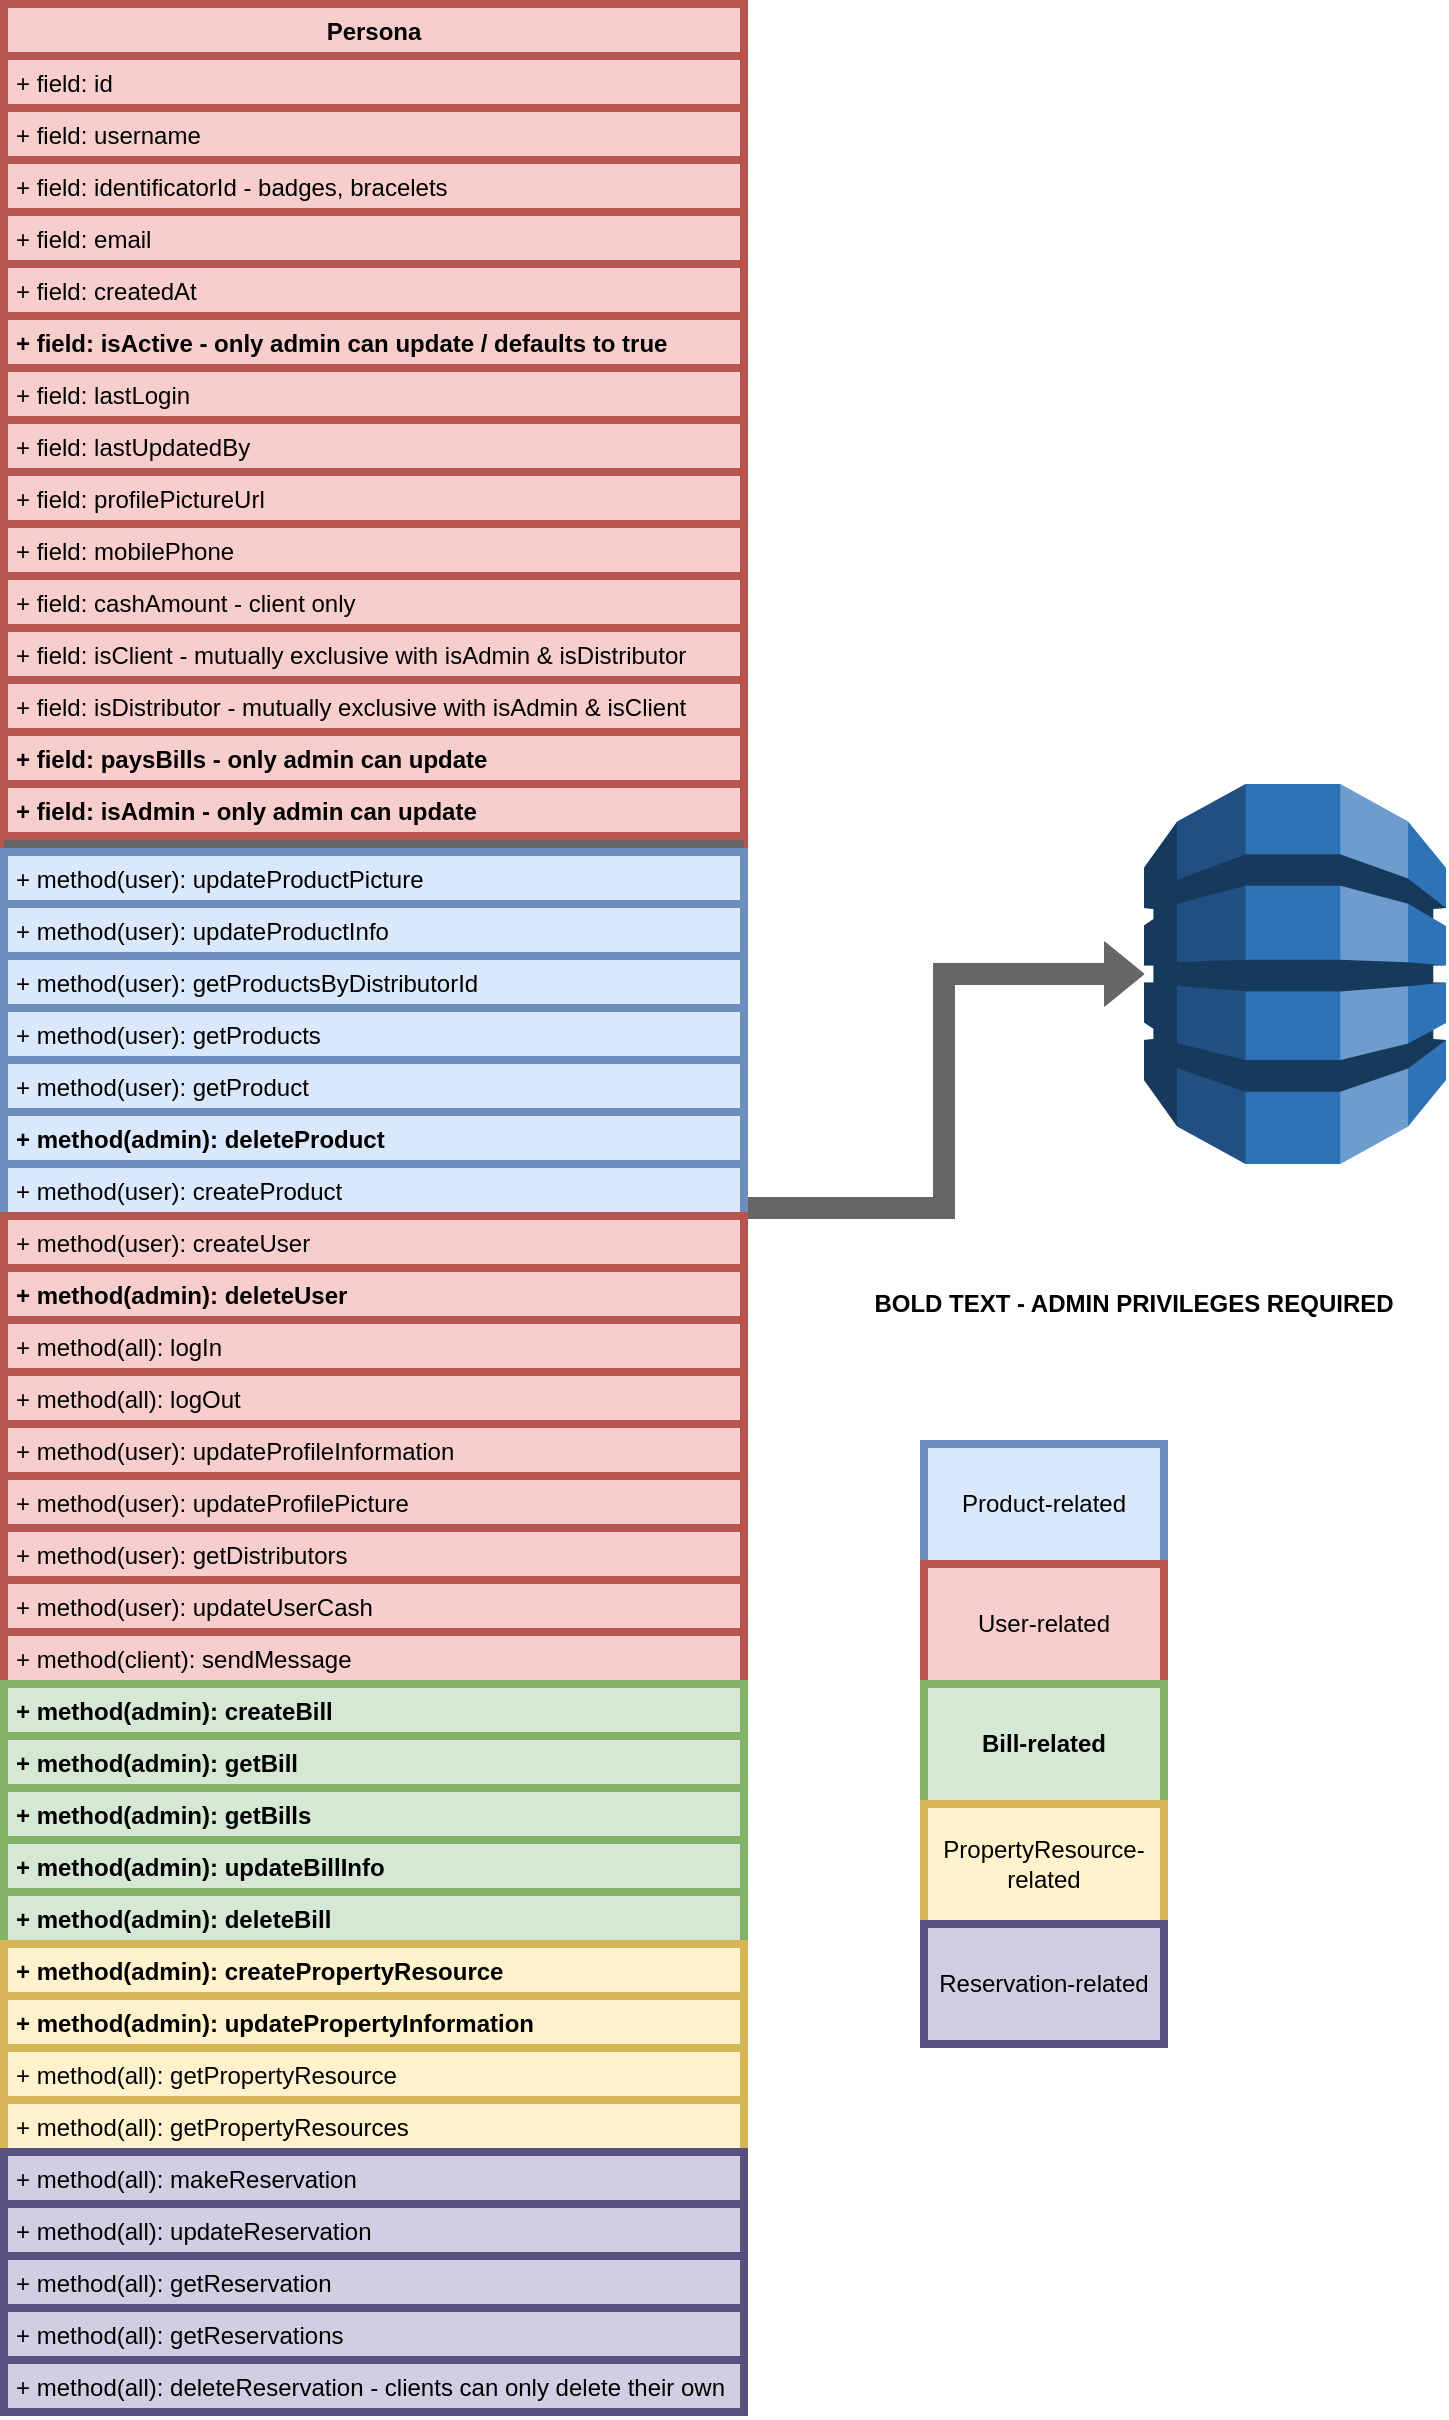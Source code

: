 <mxfile version="13.7.9" type="device"><diagram id="GdRzDKzM2Cp7RSMoQxHo" name="Page-1"><mxGraphModel dx="1673" dy="1001" grid="1" gridSize="10" guides="1" tooltips="1" connect="1" arrows="1" fold="1" page="1" pageScale="1" pageWidth="850" pageHeight="1100" math="0" shadow="0"><root><mxCell id="0"/><mxCell id="1" parent="0"/><mxCell id="MwROOsIRcKPEnbmOrPUJ-1" value="" style="outlineConnect=0;dashed=0;verticalLabelPosition=bottom;verticalAlign=top;align=center;html=1;shape=mxgraph.aws3.dynamo_db;fillColor=#2E73B8;gradientColor=none;fontStyle=0" vertex="1" parent="1"><mxGeometry x="580" y="430" width="151" height="190" as="geometry"/></mxCell><mxCell id="MwROOsIRcKPEnbmOrPUJ-128" style="edgeStyle=orthogonalEdgeStyle;rounded=0;orthogonalLoop=1;jettySize=auto;html=1;entryX=0;entryY=0.5;entryDx=0;entryDy=0;entryPerimeter=0;shape=flexArrow;strokeColor=#666666;fillColor=#666666;fontStyle=0" edge="1" parent="1" source="MwROOsIRcKPEnbmOrPUJ-102" target="MwROOsIRcKPEnbmOrPUJ-1"><mxGeometry relative="1" as="geometry"/></mxCell><mxCell id="MwROOsIRcKPEnbmOrPUJ-151" value="Product-related" style="rounded=0;whiteSpace=wrap;html=1;shadow=0;labelBackgroundColor=none;strokeColor=#6c8ebf;strokeWidth=4;fillColor=#dae8fc;align=center;fontStyle=0" vertex="1" parent="1"><mxGeometry x="470" y="760" width="120" height="60" as="geometry"/></mxCell><mxCell id="MwROOsIRcKPEnbmOrPUJ-153" value="User-related" style="rounded=0;whiteSpace=wrap;html=1;shadow=0;labelBackgroundColor=none;strokeColor=#b85450;strokeWidth=4;fillColor=#f8cecc;align=center;fontStyle=0" vertex="1" parent="1"><mxGeometry x="470" y="820" width="120" height="60" as="geometry"/></mxCell><mxCell id="MwROOsIRcKPEnbmOrPUJ-154" value="Bill-related" style="rounded=0;whiteSpace=wrap;html=1;shadow=0;labelBackgroundColor=none;strokeColor=#82b366;strokeWidth=4;fillColor=#d5e8d4;align=center;fontStyle=1" vertex="1" parent="1"><mxGeometry x="470" y="880" width="120" height="60" as="geometry"/></mxCell><mxCell id="MwROOsIRcKPEnbmOrPUJ-155" value="BOLD TEXT - ADMIN PRIVILEGES REQUIRED" style="text;html=1;strokeColor=none;fillColor=none;align=center;verticalAlign=middle;whiteSpace=wrap;rounded=0;shadow=0;labelBackgroundColor=none;fontStyle=1" vertex="1" parent="1"><mxGeometry x="420" y="680" width="310" height="20" as="geometry"/></mxCell><mxCell id="MwROOsIRcKPEnbmOrPUJ-102" value="Persona" style="swimlane;fontStyle=1;align=center;verticalAlign=top;childLayout=stackLayout;horizontal=1;startSize=26;horizontalStack=0;resizeParent=1;resizeParentMax=0;resizeLast=0;collapsible=1;marginBottom=0;shadow=0;fillColor=#f8cecc;strokeColor=#b85450;strokeWidth=4;labelBackgroundColor=none;" vertex="1" parent="1"><mxGeometry x="10" y="40" width="370" height="1204" as="geometry"><mxRectangle x="20" y="220" width="100" height="26" as="alternateBounds"/></mxGeometry></mxCell><mxCell id="MwROOsIRcKPEnbmOrPUJ-119" value="+ field: id" style="text;align=left;verticalAlign=top;spacingLeft=4;spacingRight=4;overflow=hidden;rotatable=0;points=[[0,0.5],[1,0.5]];portConstraint=eastwest;fillColor=#f8cecc;strokeColor=#b85450;strokeWidth=4;fontStyle=0;labelBackgroundColor=none;" vertex="1" parent="MwROOsIRcKPEnbmOrPUJ-102"><mxGeometry y="26" width="370" height="26" as="geometry"/></mxCell><mxCell id="MwROOsIRcKPEnbmOrPUJ-103" value="+ field: username" style="text;align=left;verticalAlign=top;spacingLeft=4;spacingRight=4;overflow=hidden;rotatable=0;points=[[0,0.5],[1,0.5]];portConstraint=eastwest;fillColor=#f8cecc;strokeColor=#b85450;strokeWidth=4;fontStyle=0;labelBackgroundColor=none;" vertex="1" parent="MwROOsIRcKPEnbmOrPUJ-102"><mxGeometry y="52" width="370" height="26" as="geometry"/></mxCell><mxCell id="MwROOsIRcKPEnbmOrPUJ-144" value="+ field: identificatorId - badges, bracelets" style="text;align=left;verticalAlign=top;spacingLeft=4;spacingRight=4;overflow=hidden;rotatable=0;points=[[0,0.5],[1,0.5]];portConstraint=eastwest;fillColor=#f8cecc;strokeColor=#b85450;strokeWidth=4;fontStyle=0;labelBackgroundColor=none;" vertex="1" parent="MwROOsIRcKPEnbmOrPUJ-102"><mxGeometry y="78" width="370" height="26" as="geometry"/></mxCell><mxCell id="MwROOsIRcKPEnbmOrPUJ-114" value="+ field: email" style="text;align=left;verticalAlign=top;spacingLeft=4;spacingRight=4;overflow=hidden;rotatable=0;points=[[0,0.5],[1,0.5]];portConstraint=eastwest;fillColor=#f8cecc;strokeColor=#b85450;strokeWidth=4;fontStyle=0;labelBackgroundColor=none;" vertex="1" parent="MwROOsIRcKPEnbmOrPUJ-102"><mxGeometry y="104" width="370" height="26" as="geometry"/></mxCell><mxCell id="MwROOsIRcKPEnbmOrPUJ-115" value="+ field: createdAt" style="text;align=left;verticalAlign=top;spacingLeft=4;spacingRight=4;overflow=hidden;rotatable=0;points=[[0,0.5],[1,0.5]];portConstraint=eastwest;fillColor=#f8cecc;strokeColor=#b85450;strokeWidth=4;fontStyle=0;labelBackgroundColor=none;" vertex="1" parent="MwROOsIRcKPEnbmOrPUJ-102"><mxGeometry y="130" width="370" height="26" as="geometry"/></mxCell><mxCell id="MwROOsIRcKPEnbmOrPUJ-117" value="+ field: isActive - only admin can update / defaults to true" style="text;align=left;verticalAlign=top;spacingLeft=4;spacingRight=4;overflow=hidden;rotatable=0;points=[[0,0.5],[1,0.5]];portConstraint=eastwest;fillColor=#f8cecc;strokeColor=#b85450;strokeWidth=4;fontStyle=1;labelBackgroundColor=none;" vertex="1" parent="MwROOsIRcKPEnbmOrPUJ-102"><mxGeometry y="156" width="370" height="26" as="geometry"/></mxCell><mxCell id="MwROOsIRcKPEnbmOrPUJ-118" value="+ field: lastLogin" style="text;align=left;verticalAlign=top;spacingLeft=4;spacingRight=4;overflow=hidden;rotatable=0;points=[[0,0.5],[1,0.5]];portConstraint=eastwest;fillColor=#f8cecc;strokeColor=#b85450;strokeWidth=4;fontStyle=0;labelBackgroundColor=none;" vertex="1" parent="MwROOsIRcKPEnbmOrPUJ-102"><mxGeometry y="182" width="370" height="26" as="geometry"/></mxCell><mxCell id="MwROOsIRcKPEnbmOrPUJ-167" value="+ field: lastUpdatedBy" style="text;align=left;verticalAlign=top;spacingLeft=4;spacingRight=4;overflow=hidden;rotatable=0;points=[[0,0.5],[1,0.5]];portConstraint=eastwest;fillColor=#f8cecc;strokeColor=#b85450;strokeWidth=4;fontStyle=0;labelBackgroundColor=none;" vertex="1" parent="MwROOsIRcKPEnbmOrPUJ-102"><mxGeometry y="208" width="370" height="26" as="geometry"/></mxCell><mxCell id="MwROOsIRcKPEnbmOrPUJ-120" value="+ field: profilePictureUrl" style="text;align=left;verticalAlign=top;spacingLeft=4;spacingRight=4;overflow=hidden;rotatable=0;points=[[0,0.5],[1,0.5]];portConstraint=eastwest;fillColor=#f8cecc;strokeColor=#b85450;strokeWidth=4;fontStyle=0;labelBackgroundColor=none;" vertex="1" parent="MwROOsIRcKPEnbmOrPUJ-102"><mxGeometry y="234" width="370" height="26" as="geometry"/></mxCell><mxCell id="MwROOsIRcKPEnbmOrPUJ-121" value="+ field: mobilePhone" style="text;align=left;verticalAlign=top;spacingLeft=4;spacingRight=4;overflow=hidden;rotatable=0;points=[[0,0.5],[1,0.5]];portConstraint=eastwest;fillColor=#f8cecc;strokeColor=#b85450;strokeWidth=4;fontStyle=0;labelBackgroundColor=none;" vertex="1" parent="MwROOsIRcKPEnbmOrPUJ-102"><mxGeometry y="260" width="370" height="26" as="geometry"/></mxCell><mxCell id="MwROOsIRcKPEnbmOrPUJ-142" value="+ field: cashAmount - client only" style="text;align=left;verticalAlign=top;spacingLeft=4;spacingRight=4;overflow=hidden;rotatable=0;points=[[0,0.5],[1,0.5]];portConstraint=eastwest;fillColor=#f8cecc;strokeColor=#b85450;strokeWidth=4;fontStyle=0;labelBackgroundColor=none;" vertex="1" parent="MwROOsIRcKPEnbmOrPUJ-102"><mxGeometry y="286" width="370" height="26" as="geometry"/></mxCell><mxCell id="MwROOsIRcKPEnbmOrPUJ-129" value="+ field: isClient - mutually exclusive with isAdmin &amp; isDistributor" style="text;align=left;verticalAlign=top;spacingLeft=4;spacingRight=4;overflow=hidden;rotatable=0;points=[[0,0.5],[1,0.5]];portConstraint=eastwest;fillColor=#f8cecc;strokeColor=#b85450;strokeWidth=4;fontStyle=0;labelBackgroundColor=none;" vertex="1" parent="MwROOsIRcKPEnbmOrPUJ-102"><mxGeometry y="312" width="370" height="26" as="geometry"/></mxCell><mxCell id="MwROOsIRcKPEnbmOrPUJ-127" value="+ field: isDistributor - mutually exclusive with isAdmin &amp; isClient" style="text;align=left;verticalAlign=top;spacingLeft=4;spacingRight=4;overflow=hidden;rotatable=0;points=[[0,0.5],[1,0.5]];portConstraint=eastwest;fillColor=#f8cecc;strokeColor=#b85450;strokeWidth=4;fontStyle=0;labelBackgroundColor=none;" vertex="1" parent="MwROOsIRcKPEnbmOrPUJ-102"><mxGeometry y="338" width="370" height="26" as="geometry"/></mxCell><mxCell id="MwROOsIRcKPEnbmOrPUJ-131" value="+ field: paysBills - only admin can update" style="text;align=left;verticalAlign=top;spacingLeft=4;spacingRight=4;overflow=hidden;rotatable=0;points=[[0,0.5],[1,0.5]];portConstraint=eastwest;fillColor=#f8cecc;strokeColor=#b85450;strokeWidth=4;fontStyle=1;labelBackgroundColor=none;" vertex="1" parent="MwROOsIRcKPEnbmOrPUJ-102"><mxGeometry y="364" width="370" height="26" as="geometry"/></mxCell><mxCell id="MwROOsIRcKPEnbmOrPUJ-125" value="+ field: isAdmin - only admin can update" style="text;align=left;verticalAlign=top;spacingLeft=4;spacingRight=4;overflow=hidden;rotatable=0;points=[[0,0.5],[1,0.5]];portConstraint=eastwest;fillColor=#f8cecc;strokeColor=#b85450;strokeWidth=4;fontStyle=1;labelBackgroundColor=none;" vertex="1" parent="MwROOsIRcKPEnbmOrPUJ-102"><mxGeometry y="390" width="370" height="26" as="geometry"/></mxCell><mxCell id="MwROOsIRcKPEnbmOrPUJ-104" value="" style="line;strokeWidth=4;align=left;verticalAlign=middle;spacingTop=-1;spacingLeft=3;spacingRight=3;rotatable=0;labelPosition=right;points=[];portConstraint=eastwest;fillColor=#f5f5f5;strokeColor=#666666;fontColor=#333333;fontStyle=0;labelBackgroundColor=#ffffff;" vertex="1" parent="MwROOsIRcKPEnbmOrPUJ-102"><mxGeometry y="416" width="370" height="8" as="geometry"/></mxCell><mxCell id="MwROOsIRcKPEnbmOrPUJ-139" value="+ method(user): updateProductPicture" style="text;align=left;verticalAlign=top;spacingLeft=4;spacingRight=4;overflow=hidden;rotatable=0;points=[[0,0.5],[1,0.5]];portConstraint=eastwest;fillColor=#dae8fc;strokeColor=#6c8ebf;strokeWidth=4;fontStyle=0;labelBackgroundColor=none;" vertex="1" parent="MwROOsIRcKPEnbmOrPUJ-102"><mxGeometry y="424" width="370" height="26" as="geometry"/></mxCell><mxCell id="MwROOsIRcKPEnbmOrPUJ-138" value="+ method(user): updateProductInfo" style="text;align=left;verticalAlign=top;spacingLeft=4;spacingRight=4;overflow=hidden;rotatable=0;points=[[0,0.5],[1,0.5]];portConstraint=eastwest;fillColor=#dae8fc;strokeColor=#6c8ebf;strokeWidth=4;fontStyle=0;labelBackgroundColor=none;" vertex="1" parent="MwROOsIRcKPEnbmOrPUJ-102"><mxGeometry y="450" width="370" height="26" as="geometry"/></mxCell><mxCell id="MwROOsIRcKPEnbmOrPUJ-137" value="+ method(user): getProductsByDistributorId" style="text;align=left;verticalAlign=top;spacingLeft=4;spacingRight=4;overflow=hidden;rotatable=0;points=[[0,0.5],[1,0.5]];portConstraint=eastwest;fillColor=#dae8fc;strokeColor=#6c8ebf;strokeWidth=4;fontStyle=0;labelBackgroundColor=none;" vertex="1" parent="MwROOsIRcKPEnbmOrPUJ-102"><mxGeometry y="476" width="370" height="26" as="geometry"/></mxCell><mxCell id="MwROOsIRcKPEnbmOrPUJ-136" value="+ method(user): getProducts" style="text;align=left;verticalAlign=top;spacingLeft=4;spacingRight=4;overflow=hidden;rotatable=0;points=[[0,0.5],[1,0.5]];portConstraint=eastwest;fillColor=#dae8fc;strokeColor=#6c8ebf;strokeWidth=4;fontStyle=0;labelBackgroundColor=none;" vertex="1" parent="MwROOsIRcKPEnbmOrPUJ-102"><mxGeometry y="502" width="370" height="26" as="geometry"/></mxCell><mxCell id="MwROOsIRcKPEnbmOrPUJ-135" value="+ method(user): getProduct" style="text;align=left;verticalAlign=top;spacingLeft=4;spacingRight=4;overflow=hidden;rotatable=0;points=[[0,0.5],[1,0.5]];portConstraint=eastwest;fillColor=#dae8fc;strokeColor=#6c8ebf;strokeWidth=4;fontStyle=0;labelBackgroundColor=none;" vertex="1" parent="MwROOsIRcKPEnbmOrPUJ-102"><mxGeometry y="528" width="370" height="26" as="geometry"/></mxCell><mxCell id="MwROOsIRcKPEnbmOrPUJ-134" value="+ method(admin): deleteProduct" style="text;align=left;verticalAlign=top;spacingLeft=4;spacingRight=4;overflow=hidden;rotatable=0;points=[[0,0.5],[1,0.5]];portConstraint=eastwest;fillColor=#dae8fc;strokeColor=#6c8ebf;strokeWidth=4;fontStyle=1;labelBackgroundColor=none;" vertex="1" parent="MwROOsIRcKPEnbmOrPUJ-102"><mxGeometry y="554" width="370" height="26" as="geometry"/></mxCell><mxCell id="MwROOsIRcKPEnbmOrPUJ-133" value="+ method(user): createProduct " style="text;align=left;verticalAlign=top;spacingLeft=4;spacingRight=4;overflow=hidden;rotatable=0;points=[[0,0.5],[1,0.5]];portConstraint=eastwest;fillColor=#dae8fc;strokeColor=#6c8ebf;strokeWidth=4;fontStyle=0;labelBackgroundColor=none;" vertex="1" parent="MwROOsIRcKPEnbmOrPUJ-102"><mxGeometry y="580" width="370" height="26" as="geometry"/></mxCell><mxCell id="MwROOsIRcKPEnbmOrPUJ-130" value="+ method(user): createUser" style="text;align=left;verticalAlign=top;spacingLeft=4;spacingRight=4;overflow=hidden;rotatable=0;points=[[0,0.5],[1,0.5]];portConstraint=eastwest;fillColor=#f8cecc;strokeColor=#b85450;strokeWidth=4;fontStyle=0;labelBackgroundColor=none;" vertex="1" parent="MwROOsIRcKPEnbmOrPUJ-102"><mxGeometry y="606" width="370" height="26" as="geometry"/></mxCell><mxCell id="MwROOsIRcKPEnbmOrPUJ-150" value="+ method(admin): deleteUser" style="text;align=left;verticalAlign=top;spacingLeft=4;spacingRight=4;overflow=hidden;rotatable=0;points=[[0,0.5],[1,0.5]];portConstraint=eastwest;fillColor=#f8cecc;strokeColor=#b85450;strokeWidth=4;fontStyle=1;labelBackgroundColor=none;" vertex="1" parent="MwROOsIRcKPEnbmOrPUJ-102"><mxGeometry y="632" width="370" height="26" as="geometry"/></mxCell><mxCell id="MwROOsIRcKPEnbmOrPUJ-105" value="+ method(all): logIn" style="text;align=left;verticalAlign=top;spacingLeft=4;spacingRight=4;overflow=hidden;rotatable=0;points=[[0,0.5],[1,0.5]];portConstraint=eastwest;fillColor=#f8cecc;strokeColor=#b85450;strokeWidth=4;fontStyle=0;labelBackgroundColor=none;" vertex="1" parent="MwROOsIRcKPEnbmOrPUJ-102"><mxGeometry y="658" width="370" height="26" as="geometry"/></mxCell><mxCell id="MwROOsIRcKPEnbmOrPUJ-106" value="+ method(all): logOut" style="text;align=left;verticalAlign=top;spacingLeft=4;spacingRight=4;overflow=hidden;rotatable=0;points=[[0,0.5],[1,0.5]];portConstraint=eastwest;fillColor=#f8cecc;strokeColor=#b85450;strokeWidth=4;fontStyle=0;labelBackgroundColor=none;" vertex="1" parent="MwROOsIRcKPEnbmOrPUJ-102"><mxGeometry y="684" width="370" height="26" as="geometry"/></mxCell><mxCell id="MwROOsIRcKPEnbmOrPUJ-122" value="+ method(user): updateProfileInformation" style="text;align=left;verticalAlign=top;spacingLeft=4;spacingRight=4;overflow=hidden;rotatable=0;points=[[0,0.5],[1,0.5]];portConstraint=eastwest;fillColor=#f8cecc;strokeColor=#b85450;strokeWidth=4;fontStyle=0;labelBackgroundColor=none;" vertex="1" parent="MwROOsIRcKPEnbmOrPUJ-102"><mxGeometry y="710" width="370" height="26" as="geometry"/></mxCell><mxCell id="MwROOsIRcKPEnbmOrPUJ-123" value="+ method(user): updateProfilePicture" style="text;align=left;verticalAlign=top;spacingLeft=4;spacingRight=4;overflow=hidden;rotatable=0;points=[[0,0.5],[1,0.5]];portConstraint=eastwest;fillColor=#f8cecc;strokeColor=#b85450;strokeWidth=4;fontStyle=0;labelBackgroundColor=none;" vertex="1" parent="MwROOsIRcKPEnbmOrPUJ-102"><mxGeometry y="736" width="370" height="26" as="geometry"/></mxCell><mxCell id="MwROOsIRcKPEnbmOrPUJ-132" value="+ method(user): getDistributors" style="text;align=left;verticalAlign=top;spacingLeft=4;spacingRight=4;overflow=hidden;rotatable=0;points=[[0,0.5],[1,0.5]];portConstraint=eastwest;fillColor=#f8cecc;strokeColor=#b85450;strokeWidth=4;fontStyle=0;labelBackgroundColor=none;" vertex="1" parent="MwROOsIRcKPEnbmOrPUJ-102"><mxGeometry y="762" width="370" height="26" as="geometry"/></mxCell><mxCell id="MwROOsIRcKPEnbmOrPUJ-141" value="+ method(user): updateUserCash" style="text;align=left;verticalAlign=top;spacingLeft=4;spacingRight=4;overflow=hidden;rotatable=0;points=[[0,0.5],[1,0.5]];portConstraint=eastwest;fillColor=#f8cecc;strokeColor=#b85450;strokeWidth=4;fontStyle=0;labelBackgroundColor=none;" vertex="1" parent="MwROOsIRcKPEnbmOrPUJ-102"><mxGeometry y="788" width="370" height="26" as="geometry"/></mxCell><mxCell id="MwROOsIRcKPEnbmOrPUJ-143" value="+ method(client): sendMessage" style="text;align=left;verticalAlign=top;spacingLeft=4;spacingRight=4;overflow=hidden;rotatable=0;points=[[0,0.5],[1,0.5]];portConstraint=eastwest;fillColor=#f8cecc;strokeColor=#b85450;strokeWidth=4;fontStyle=0;labelBackgroundColor=none;" vertex="1" parent="MwROOsIRcKPEnbmOrPUJ-102"><mxGeometry y="814" width="370" height="26" as="geometry"/></mxCell><mxCell id="MwROOsIRcKPEnbmOrPUJ-145" value="+ method(admin): createBill" style="text;align=left;verticalAlign=top;spacingLeft=4;spacingRight=4;overflow=hidden;rotatable=0;points=[[0,0.5],[1,0.5]];portConstraint=eastwest;fillColor=#d5e8d4;strokeColor=#82b366;strokeWidth=4;fontStyle=1;labelBackgroundColor=none;" vertex="1" parent="MwROOsIRcKPEnbmOrPUJ-102"><mxGeometry y="840" width="370" height="26" as="geometry"/></mxCell><mxCell id="MwROOsIRcKPEnbmOrPUJ-146" value="+ method(admin): getBill" style="text;align=left;verticalAlign=top;spacingLeft=4;spacingRight=4;overflow=hidden;rotatable=0;points=[[0,0.5],[1,0.5]];portConstraint=eastwest;fillColor=#d5e8d4;strokeColor=#82b366;strokeWidth=4;fontStyle=1;labelBackgroundColor=none;" vertex="1" parent="MwROOsIRcKPEnbmOrPUJ-102"><mxGeometry y="866" width="370" height="26" as="geometry"/></mxCell><mxCell id="MwROOsIRcKPEnbmOrPUJ-147" value="+ method(admin): getBills" style="text;align=left;verticalAlign=top;spacingLeft=4;spacingRight=4;overflow=hidden;rotatable=0;points=[[0,0.5],[1,0.5]];portConstraint=eastwest;fillColor=#d5e8d4;strokeColor=#82b366;strokeWidth=4;fontStyle=1;labelBackgroundColor=none;" vertex="1" parent="MwROOsIRcKPEnbmOrPUJ-102"><mxGeometry y="892" width="370" height="26" as="geometry"/></mxCell><mxCell id="MwROOsIRcKPEnbmOrPUJ-148" value="+ method(admin): updateBillInfo" style="text;align=left;verticalAlign=top;spacingLeft=4;spacingRight=4;overflow=hidden;rotatable=0;points=[[0,0.5],[1,0.5]];portConstraint=eastwest;fillColor=#d5e8d4;strokeColor=#82b366;strokeWidth=4;fontStyle=1;labelBackgroundColor=none;" vertex="1" parent="MwROOsIRcKPEnbmOrPUJ-102"><mxGeometry y="918" width="370" height="26" as="geometry"/></mxCell><mxCell id="MwROOsIRcKPEnbmOrPUJ-149" value="+ method(admin): deleteBill" style="text;align=left;verticalAlign=top;spacingLeft=4;spacingRight=4;overflow=hidden;rotatable=0;points=[[0,0.5],[1,0.5]];portConstraint=eastwest;fillColor=#d5e8d4;strokeColor=#82b366;strokeWidth=4;fontStyle=1;labelBackgroundColor=none;" vertex="1" parent="MwROOsIRcKPEnbmOrPUJ-102"><mxGeometry y="944" width="370" height="26" as="geometry"/></mxCell><mxCell id="MwROOsIRcKPEnbmOrPUJ-156" value="+ method(admin): createPropertyResource" style="text;align=left;verticalAlign=top;spacingLeft=4;spacingRight=4;overflow=hidden;rotatable=0;points=[[0,0.5],[1,0.5]];portConstraint=eastwest;fillColor=#fff2cc;strokeColor=#d6b656;strokeWidth=4;fontStyle=1;labelBackgroundColor=none;" vertex="1" parent="MwROOsIRcKPEnbmOrPUJ-102"><mxGeometry y="970" width="370" height="26" as="geometry"/></mxCell><mxCell id="MwROOsIRcKPEnbmOrPUJ-160" value="+ method(admin): updatePropertyInformation" style="text;align=left;verticalAlign=top;spacingLeft=4;spacingRight=4;overflow=hidden;rotatable=0;points=[[0,0.5],[1,0.5]];portConstraint=eastwest;fillColor=#fff2cc;strokeColor=#d6b656;strokeWidth=4;fontStyle=1;labelBackgroundColor=none;" vertex="1" parent="MwROOsIRcKPEnbmOrPUJ-102"><mxGeometry y="996" width="370" height="26" as="geometry"/></mxCell><mxCell id="MwROOsIRcKPEnbmOrPUJ-157" value="+ method(all): getPropertyResource" style="text;align=left;verticalAlign=top;spacingLeft=4;spacingRight=4;overflow=hidden;rotatable=0;points=[[0,0.5],[1,0.5]];portConstraint=eastwest;fillColor=#fff2cc;strokeColor=#d6b656;strokeWidth=4;fontStyle=0;labelBackgroundColor=none;" vertex="1" parent="MwROOsIRcKPEnbmOrPUJ-102"><mxGeometry y="1022" width="370" height="26" as="geometry"/></mxCell><mxCell id="MwROOsIRcKPEnbmOrPUJ-158" value="+ method(all): getPropertyResources" style="text;align=left;verticalAlign=top;spacingLeft=4;spacingRight=4;overflow=hidden;rotatable=0;points=[[0,0.5],[1,0.5]];portConstraint=eastwest;fillColor=#fff2cc;strokeColor=#d6b656;strokeWidth=4;fontStyle=0;labelBackgroundColor=none;" vertex="1" parent="MwROOsIRcKPEnbmOrPUJ-102"><mxGeometry y="1048" width="370" height="26" as="geometry"/></mxCell><mxCell id="MwROOsIRcKPEnbmOrPUJ-161" value="+ method(all): makeReservation" style="text;align=left;verticalAlign=top;spacingLeft=4;spacingRight=4;overflow=hidden;rotatable=0;points=[[0,0.5],[1,0.5]];portConstraint=eastwest;fillColor=#d0cee2;strokeColor=#56517e;strokeWidth=4;fontStyle=0;labelBackgroundColor=none;" vertex="1" parent="MwROOsIRcKPEnbmOrPUJ-102"><mxGeometry y="1074" width="370" height="26" as="geometry"/></mxCell><mxCell id="MwROOsIRcKPEnbmOrPUJ-168" value="+ method(all): updateReservation" style="text;align=left;verticalAlign=top;spacingLeft=4;spacingRight=4;overflow=hidden;rotatable=0;points=[[0,0.5],[1,0.5]];portConstraint=eastwest;fillColor=#d0cee2;strokeColor=#56517e;strokeWidth=4;fontStyle=0;labelBackgroundColor=none;" vertex="1" parent="MwROOsIRcKPEnbmOrPUJ-102"><mxGeometry y="1100" width="370" height="26" as="geometry"/></mxCell><mxCell id="MwROOsIRcKPEnbmOrPUJ-162" value="+ method(all): getReservation" style="text;align=left;verticalAlign=top;spacingLeft=4;spacingRight=4;overflow=hidden;rotatable=0;points=[[0,0.5],[1,0.5]];portConstraint=eastwest;fillColor=#d0cee2;strokeColor=#56517e;strokeWidth=4;fontStyle=0;labelBackgroundColor=none;" vertex="1" parent="MwROOsIRcKPEnbmOrPUJ-102"><mxGeometry y="1126" width="370" height="26" as="geometry"/></mxCell><mxCell id="MwROOsIRcKPEnbmOrPUJ-163" value="+ method(all): getReservations" style="text;align=left;verticalAlign=top;spacingLeft=4;spacingRight=4;overflow=hidden;rotatable=0;points=[[0,0.5],[1,0.5]];portConstraint=eastwest;fillColor=#d0cee2;strokeColor=#56517e;strokeWidth=4;fontStyle=0;labelBackgroundColor=none;" vertex="1" parent="MwROOsIRcKPEnbmOrPUJ-102"><mxGeometry y="1152" width="370" height="26" as="geometry"/></mxCell><mxCell id="MwROOsIRcKPEnbmOrPUJ-164" value="+ method(all): deleteReservation - clients can only delete their own" style="text;align=left;verticalAlign=top;spacingLeft=4;spacingRight=4;overflow=hidden;rotatable=0;points=[[0,0.5],[1,0.5]];portConstraint=eastwest;fillColor=#d0cee2;strokeColor=#56517e;strokeWidth=4;fontStyle=0;labelBackgroundColor=none;" vertex="1" parent="MwROOsIRcKPEnbmOrPUJ-102"><mxGeometry y="1178" width="370" height="26" as="geometry"/></mxCell><mxCell id="MwROOsIRcKPEnbmOrPUJ-165" value="PropertyResource-related" style="rounded=0;whiteSpace=wrap;html=1;shadow=0;labelBackgroundColor=none;strokeColor=#d6b656;strokeWidth=4;fillColor=#fff2cc;align=center;" vertex="1" parent="1"><mxGeometry x="470" y="940" width="120" height="60" as="geometry"/></mxCell><mxCell id="MwROOsIRcKPEnbmOrPUJ-166" value="Reservation-related" style="rounded=0;whiteSpace=wrap;html=1;shadow=0;labelBackgroundColor=none;strokeColor=#56517e;strokeWidth=4;fillColor=#d0cee2;align=center;" vertex="1" parent="1"><mxGeometry x="470" y="1000" width="120" height="60" as="geometry"/></mxCell></root></mxGraphModel></diagram></mxfile>
